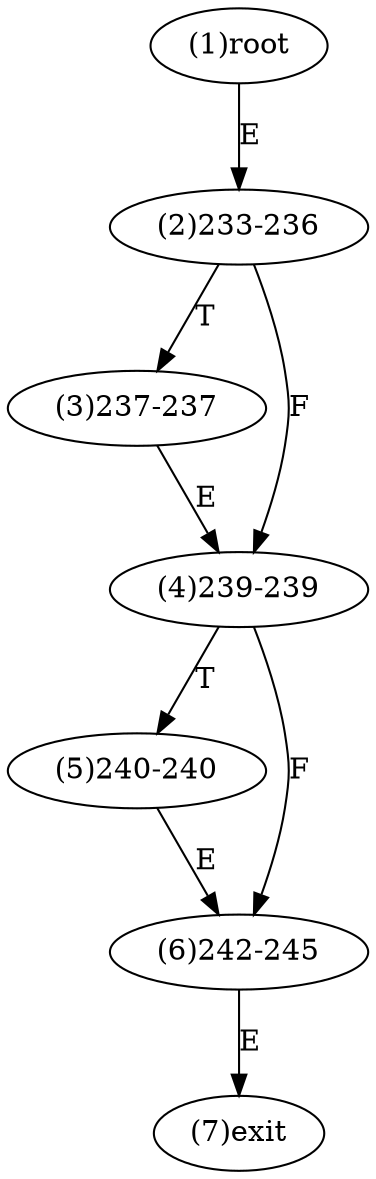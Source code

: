 digraph "" { 
1[ label="(1)root"];
2[ label="(2)233-236"];
3[ label="(3)237-237"];
4[ label="(4)239-239"];
5[ label="(5)240-240"];
6[ label="(6)242-245"];
7[ label="(7)exit"];
1->2[ label="E"];
2->4[ label="F"];
2->3[ label="T"];
3->4[ label="E"];
4->6[ label="F"];
4->5[ label="T"];
5->6[ label="E"];
6->7[ label="E"];
}